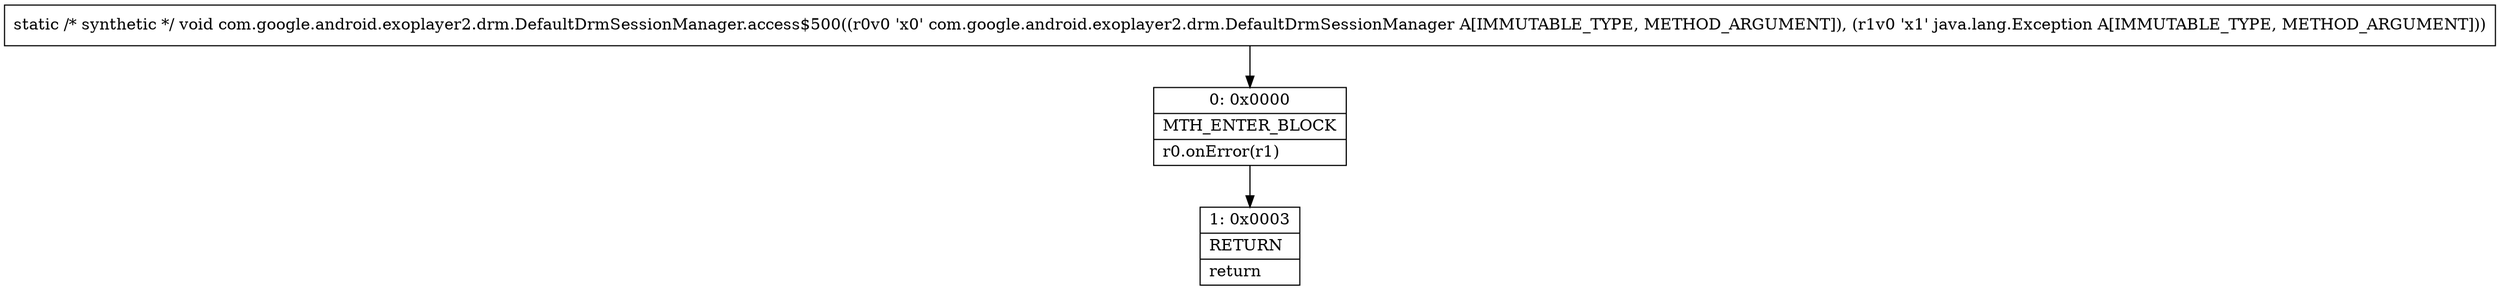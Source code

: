 digraph "CFG forcom.google.android.exoplayer2.drm.DefaultDrmSessionManager.access$500(Lcom\/google\/android\/exoplayer2\/drm\/DefaultDrmSessionManager;Ljava\/lang\/Exception;)V" {
Node_0 [shape=record,label="{0\:\ 0x0000|MTH_ENTER_BLOCK\l|r0.onError(r1)\l}"];
Node_1 [shape=record,label="{1\:\ 0x0003|RETURN\l|return\l}"];
MethodNode[shape=record,label="{static \/* synthetic *\/ void com.google.android.exoplayer2.drm.DefaultDrmSessionManager.access$500((r0v0 'x0' com.google.android.exoplayer2.drm.DefaultDrmSessionManager A[IMMUTABLE_TYPE, METHOD_ARGUMENT]), (r1v0 'x1' java.lang.Exception A[IMMUTABLE_TYPE, METHOD_ARGUMENT])) }"];
MethodNode -> Node_0;
Node_0 -> Node_1;
}

